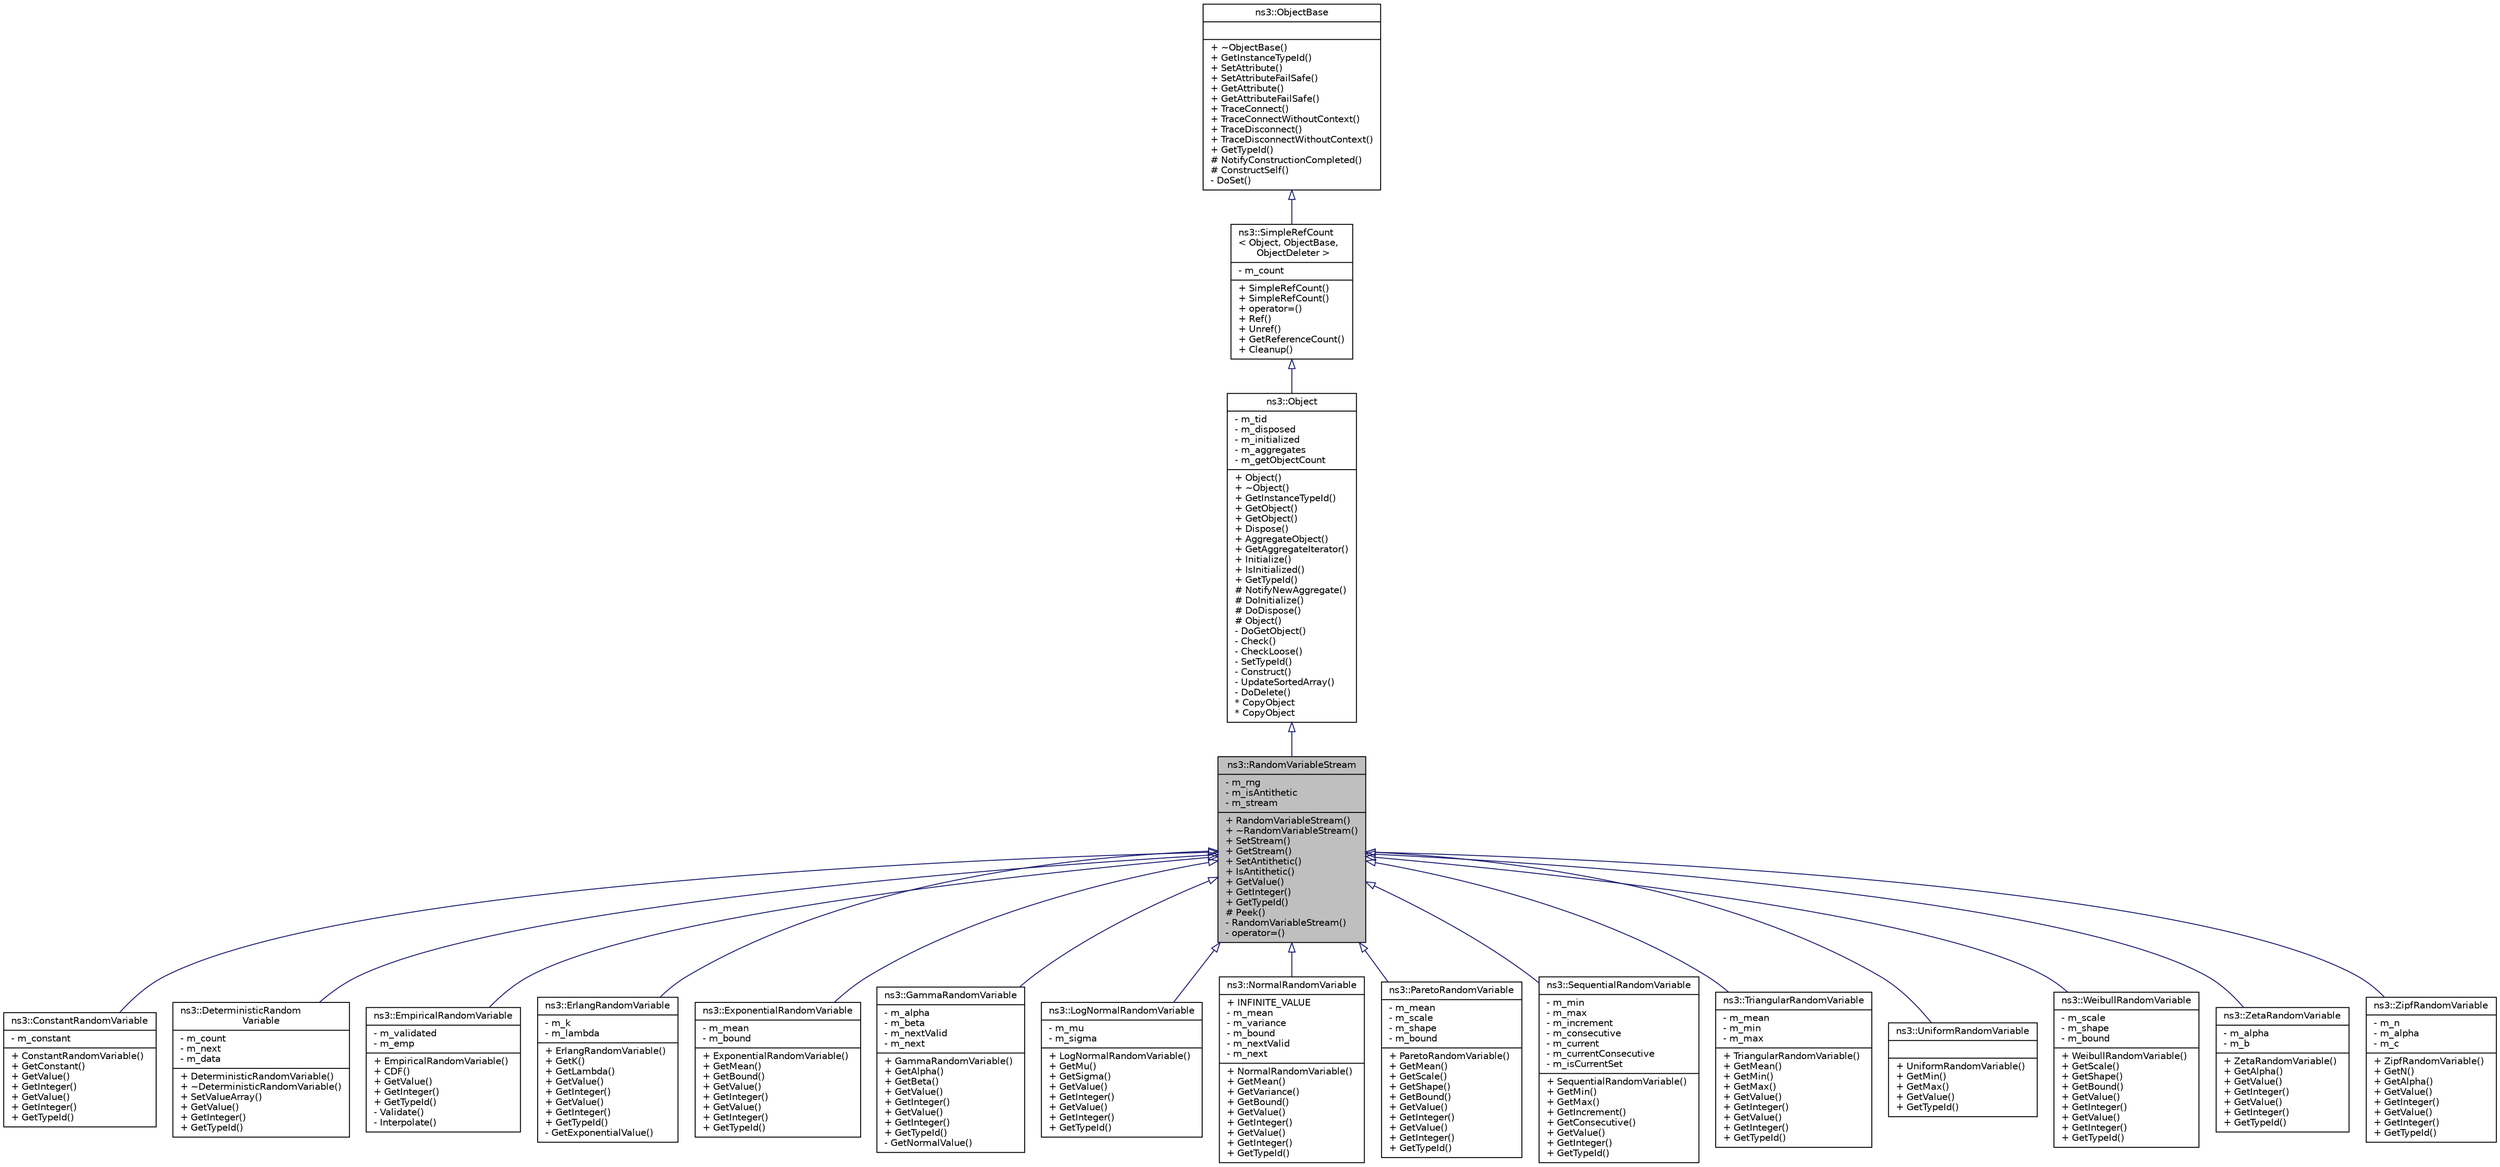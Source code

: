 digraph "ns3::RandomVariableStream"
{
  edge [fontname="Helvetica",fontsize="10",labelfontname="Helvetica",labelfontsize="10"];
  node [fontname="Helvetica",fontsize="10",shape=record];
  Node1 [label="{ns3::RandomVariableStream\n|- m_rng\l- m_isAntithetic\l- m_stream\l|+ RandomVariableStream()\l+ ~RandomVariableStream()\l+ SetStream()\l+ GetStream()\l+ SetAntithetic()\l+ IsAntithetic()\l+ GetValue()\l+ GetInteger()\l+ GetTypeId()\l# Peek()\l- RandomVariableStream()\l- operator=()\l}",height=0.2,width=0.4,color="black", fillcolor="grey75", style="filled", fontcolor="black"];
  Node2 -> Node1 [dir="back",color="midnightblue",fontsize="10",style="solid",arrowtail="onormal"];
  Node2 [label="{ns3::Object\n|- m_tid\l- m_disposed\l- m_initialized\l- m_aggregates\l- m_getObjectCount\l|+ Object()\l+ ~Object()\l+ GetInstanceTypeId()\l+ GetObject()\l+ GetObject()\l+ Dispose()\l+ AggregateObject()\l+ GetAggregateIterator()\l+ Initialize()\l+ IsInitialized()\l+ GetTypeId()\l# NotifyNewAggregate()\l# DoInitialize()\l# DoDispose()\l# Object()\l- DoGetObject()\l- Check()\l- CheckLoose()\l- SetTypeId()\l- Construct()\l- UpdateSortedArray()\l- DoDelete()\l* CopyObject\l* CopyObject\l}",height=0.2,width=0.4,color="black", fillcolor="white", style="filled",URL="$d9/d77/classns3_1_1Object.html",tooltip="A base class which provides memory management and object aggregation. "];
  Node3 -> Node2 [dir="back",color="midnightblue",fontsize="10",style="solid",arrowtail="onormal"];
  Node3 [label="{ns3::SimpleRefCount\l\< Object, ObjectBase,\l ObjectDeleter \>\n|- m_count\l|+ SimpleRefCount()\l+ SimpleRefCount()\l+ operator=()\l+ Ref()\l+ Unref()\l+ GetReferenceCount()\l+ Cleanup()\l}",height=0.2,width=0.4,color="black", fillcolor="white", style="filled",URL="$da/da1/classns3_1_1SimpleRefCount.html"];
  Node4 -> Node3 [dir="back",color="midnightblue",fontsize="10",style="solid",arrowtail="onormal"];
  Node4 [label="{ns3::ObjectBase\n||+ ~ObjectBase()\l+ GetInstanceTypeId()\l+ SetAttribute()\l+ SetAttributeFailSafe()\l+ GetAttribute()\l+ GetAttributeFailSafe()\l+ TraceConnect()\l+ TraceConnectWithoutContext()\l+ TraceDisconnect()\l+ TraceDisconnectWithoutContext()\l+ GetTypeId()\l# NotifyConstructionCompleted()\l# ConstructSelf()\l- DoSet()\l}",height=0.2,width=0.4,color="black", fillcolor="white", style="filled",URL="$d2/dac/classns3_1_1ObjectBase.html",tooltip="Anchor the ns-3 type and attribute system. "];
  Node1 -> Node5 [dir="back",color="midnightblue",fontsize="10",style="solid",arrowtail="onormal"];
  Node5 [label="{ns3::ConstantRandomVariable\n|- m_constant\l|+ ConstantRandomVariable()\l+ GetConstant()\l+ GetValue()\l+ GetInteger()\l+ GetValue()\l+ GetInteger()\l+ GetTypeId()\l}",height=0.2,width=0.4,color="black", fillcolor="white", style="filled",URL="$d3/dcc/classns3_1_1ConstantRandomVariable.html",tooltip="The Random Number Generator (RNG) that returns a constant. "];
  Node1 -> Node6 [dir="back",color="midnightblue",fontsize="10",style="solid",arrowtail="onormal"];
  Node6 [label="{ns3::DeterministicRandom\lVariable\n|- m_count\l- m_next\l- m_data\l|+ DeterministicRandomVariable()\l+ ~DeterministicRandomVariable()\l+ SetValueArray()\l+ GetValue()\l+ GetInteger()\l+ GetTypeId()\l}",height=0.2,width=0.4,color="black", fillcolor="white", style="filled",URL="$db/df9/classns3_1_1DeterministicRandomVariable.html",tooltip="The Random Number Generator (RNG) that returns a predetermined sequence. "];
  Node1 -> Node7 [dir="back",color="midnightblue",fontsize="10",style="solid",arrowtail="onormal"];
  Node7 [label="{ns3::EmpiricalRandomVariable\n|- m_validated\l- m_emp\l|+ EmpiricalRandomVariable()\l+ CDF()\l+ GetValue()\l+ GetInteger()\l+ GetTypeId()\l- Validate()\l- Interpolate()\l}",height=0.2,width=0.4,color="black", fillcolor="white", style="filled",URL="$d3/d94/classns3_1_1EmpiricalRandomVariable.html",tooltip="The Random Number Generator (RNG) that has a specified empirical distribution. "];
  Node1 -> Node8 [dir="back",color="midnightblue",fontsize="10",style="solid",arrowtail="onormal"];
  Node8 [label="{ns3::ErlangRandomVariable\n|- m_k\l- m_lambda\l|+ ErlangRandomVariable()\l+ GetK()\l+ GetLambda()\l+ GetValue()\l+ GetInteger()\l+ GetValue()\l+ GetInteger()\l+ GetTypeId()\l- GetExponentialValue()\l}",height=0.2,width=0.4,color="black", fillcolor="white", style="filled",URL="$de/d2e/classns3_1_1ErlangRandomVariable.html",tooltip="The Erlang distribution Random Number Generator (RNG) that allows stream numbers to be set determinis..."];
  Node1 -> Node9 [dir="back",color="midnightblue",fontsize="10",style="solid",arrowtail="onormal"];
  Node9 [label="{ns3::ExponentialRandomVariable\n|- m_mean\l- m_bound\l|+ ExponentialRandomVariable()\l+ GetMean()\l+ GetBound()\l+ GetValue()\l+ GetInteger()\l+ GetValue()\l+ GetInteger()\l+ GetTypeId()\l}",height=0.2,width=0.4,color="black", fillcolor="white", style="filled",URL="$d6/d98/classns3_1_1ExponentialRandomVariable.html",tooltip="The exponential distribution Random Number Generator (RNG). "];
  Node1 -> Node10 [dir="back",color="midnightblue",fontsize="10",style="solid",arrowtail="onormal"];
  Node10 [label="{ns3::GammaRandomVariable\n|- m_alpha\l- m_beta\l- m_nextValid\l- m_next\l|+ GammaRandomVariable()\l+ GetAlpha()\l+ GetBeta()\l+ GetValue()\l+ GetInteger()\l+ GetValue()\l+ GetInteger()\l+ GetTypeId()\l- GetNormalValue()\l}",height=0.2,width=0.4,color="black", fillcolor="white", style="filled",URL="$d1/d35/classns3_1_1GammaRandomVariable.html",tooltip="The gamma distribution Random Number Generator (RNG) that allows stream numbers to be set determinist..."];
  Node1 -> Node11 [dir="back",color="midnightblue",fontsize="10",style="solid",arrowtail="onormal"];
  Node11 [label="{ns3::LogNormalRandomVariable\n|- m_mu\l- m_sigma\l|+ LogNormalRandomVariable()\l+ GetMu()\l+ GetSigma()\l+ GetValue()\l+ GetInteger()\l+ GetValue()\l+ GetInteger()\l+ GetTypeId()\l}",height=0.2,width=0.4,color="black", fillcolor="white", style="filled",URL="$d9/d92/classns3_1_1LogNormalRandomVariable.html",tooltip="The log-normal distribution Random Number Generator (RNG) that allows stream numbers to be set determ..."];
  Node1 -> Node12 [dir="back",color="midnightblue",fontsize="10",style="solid",arrowtail="onormal"];
  Node12 [label="{ns3::NormalRandomVariable\n|+ INFINITE_VALUE\l- m_mean\l- m_variance\l- m_bound\l- m_nextValid\l- m_next\l|+ NormalRandomVariable()\l+ GetMean()\l+ GetVariance()\l+ GetBound()\l+ GetValue()\l+ GetInteger()\l+ GetValue()\l+ GetInteger()\l+ GetTypeId()\l}",height=0.2,width=0.4,color="black", fillcolor="white", style="filled",URL="$d7/d87/classns3_1_1NormalRandomVariable.html",tooltip="The normal (Gaussian) distribution Random Number Generator (RNG) that allows stream numbers to be set..."];
  Node1 -> Node13 [dir="back",color="midnightblue",fontsize="10",style="solid",arrowtail="onormal"];
  Node13 [label="{ns3::ParetoRandomVariable\n|- m_mean\l- m_scale\l- m_shape\l- m_bound\l|+ ParetoRandomVariable()\l+ GetMean()\l+ GetScale()\l+ GetShape()\l+ GetBound()\l+ GetValue()\l+ GetInteger()\l+ GetValue()\l+ GetInteger()\l+ GetTypeId()\l}",height=0.2,width=0.4,color="black", fillcolor="white", style="filled",URL="$dd/d2e/classns3_1_1ParetoRandomVariable.html",tooltip="The Pareto distribution Random Number Generator (RNG). "];
  Node1 -> Node14 [dir="back",color="midnightblue",fontsize="10",style="solid",arrowtail="onormal"];
  Node14 [label="{ns3::SequentialRandomVariable\n|- m_min\l- m_max\l- m_increment\l- m_consecutive\l- m_current\l- m_currentConsecutive\l- m_isCurrentSet\l|+ SequentialRandomVariable()\l+ GetMin()\l+ GetMax()\l+ GetIncrement()\l+ GetConsecutive()\l+ GetValue()\l+ GetInteger()\l+ GetTypeId()\l}",height=0.2,width=0.4,color="black", fillcolor="white", style="filled",URL="$de/df4/classns3_1_1SequentialRandomVariable.html",tooltip="The Random Number Generator (RNG) that returns a pattern of sequential values. "];
  Node1 -> Node15 [dir="back",color="midnightblue",fontsize="10",style="solid",arrowtail="onormal"];
  Node15 [label="{ns3::TriangularRandomVariable\n|- m_mean\l- m_min\l- m_max\l|+ TriangularRandomVariable()\l+ GetMean()\l+ GetMin()\l+ GetMax()\l+ GetValue()\l+ GetInteger()\l+ GetValue()\l+ GetInteger()\l+ GetTypeId()\l}",height=0.2,width=0.4,color="black", fillcolor="white", style="filled",URL="$d6/d48/classns3_1_1TriangularRandomVariable.html",tooltip="The triangular distribution Random Number Generator (RNG) that allows stream numbers to be set determ..."];
  Node1 -> Node16 [dir="back",color="midnightblue",fontsize="10",style="solid",arrowtail="onormal"];
  Node16 [label="{ns3::UniformRandomVariable\n||+ UniformRandomVariable()\l+ GetMin()\l+ GetMax()\l+ GetValue()\l+ GetTypeId()\l}",height=0.2,width=0.4,color="black", fillcolor="white", style="filled",URL="$d0/d5b/classns3_1_1UniformRandomVariable.html",tooltip="The uniform distribution Random Number Generator (RNG). "];
  Node1 -> Node17 [dir="back",color="midnightblue",fontsize="10",style="solid",arrowtail="onormal"];
  Node17 [label="{ns3::WeibullRandomVariable\n|- m_scale\l- m_shape\l- m_bound\l|+ WeibullRandomVariable()\l+ GetScale()\l+ GetShape()\l+ GetBound()\l+ GetValue()\l+ GetInteger()\l+ GetValue()\l+ GetInteger()\l+ GetTypeId()\l}",height=0.2,width=0.4,color="black", fillcolor="white", style="filled",URL="$d9/daf/classns3_1_1WeibullRandomVariable.html",tooltip="The Weibull distribution Random Number Generator (RNG) that allows stream numbers to be set determini..."];
  Node1 -> Node18 [dir="back",color="midnightblue",fontsize="10",style="solid",arrowtail="onormal"];
  Node18 [label="{ns3::ZetaRandomVariable\n|- m_alpha\l- m_b\l|+ ZetaRandomVariable()\l+ GetAlpha()\l+ GetValue()\l+ GetInteger()\l+ GetValue()\l+ GetInteger()\l+ GetTypeId()\l}",height=0.2,width=0.4,color="black", fillcolor="white", style="filled",URL="$da/dd8/classns3_1_1ZetaRandomVariable.html",tooltip="The zeta distribution Random Number Generator (RNG) that allows stream numbers to be set deterministi..."];
  Node1 -> Node19 [dir="back",color="midnightblue",fontsize="10",style="solid",arrowtail="onormal"];
  Node19 [label="{ns3::ZipfRandomVariable\n|- m_n\l- m_alpha\l- m_c\l|+ ZipfRandomVariable()\l+ GetN()\l+ GetAlpha()\l+ GetValue()\l+ GetInteger()\l+ GetValue()\l+ GetInteger()\l+ GetTypeId()\l}",height=0.2,width=0.4,color="black", fillcolor="white", style="filled",URL="$d3/d1c/classns3_1_1ZipfRandomVariable.html",tooltip="The Zipf distribution Random Number Generator (RNG) that allows stream numbers to be set deterministi..."];
}
